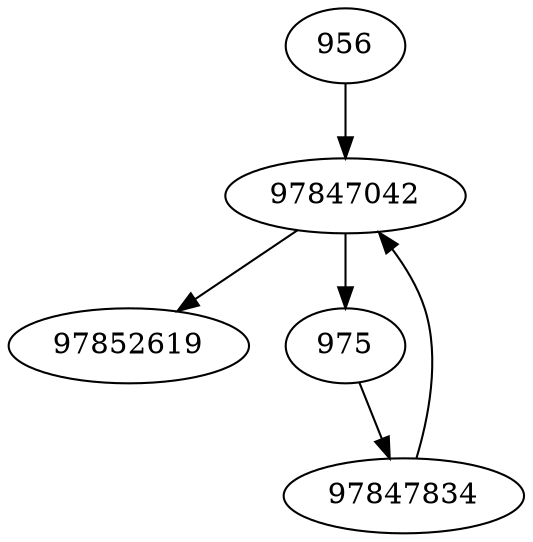 strict digraph  {
97847042;
97852619;
975;
97847834;
956;
97847042 -> 975;
97847042 -> 97852619;
975 -> 97847834;
97847834 -> 97847042;
956 -> 97847042;
}
